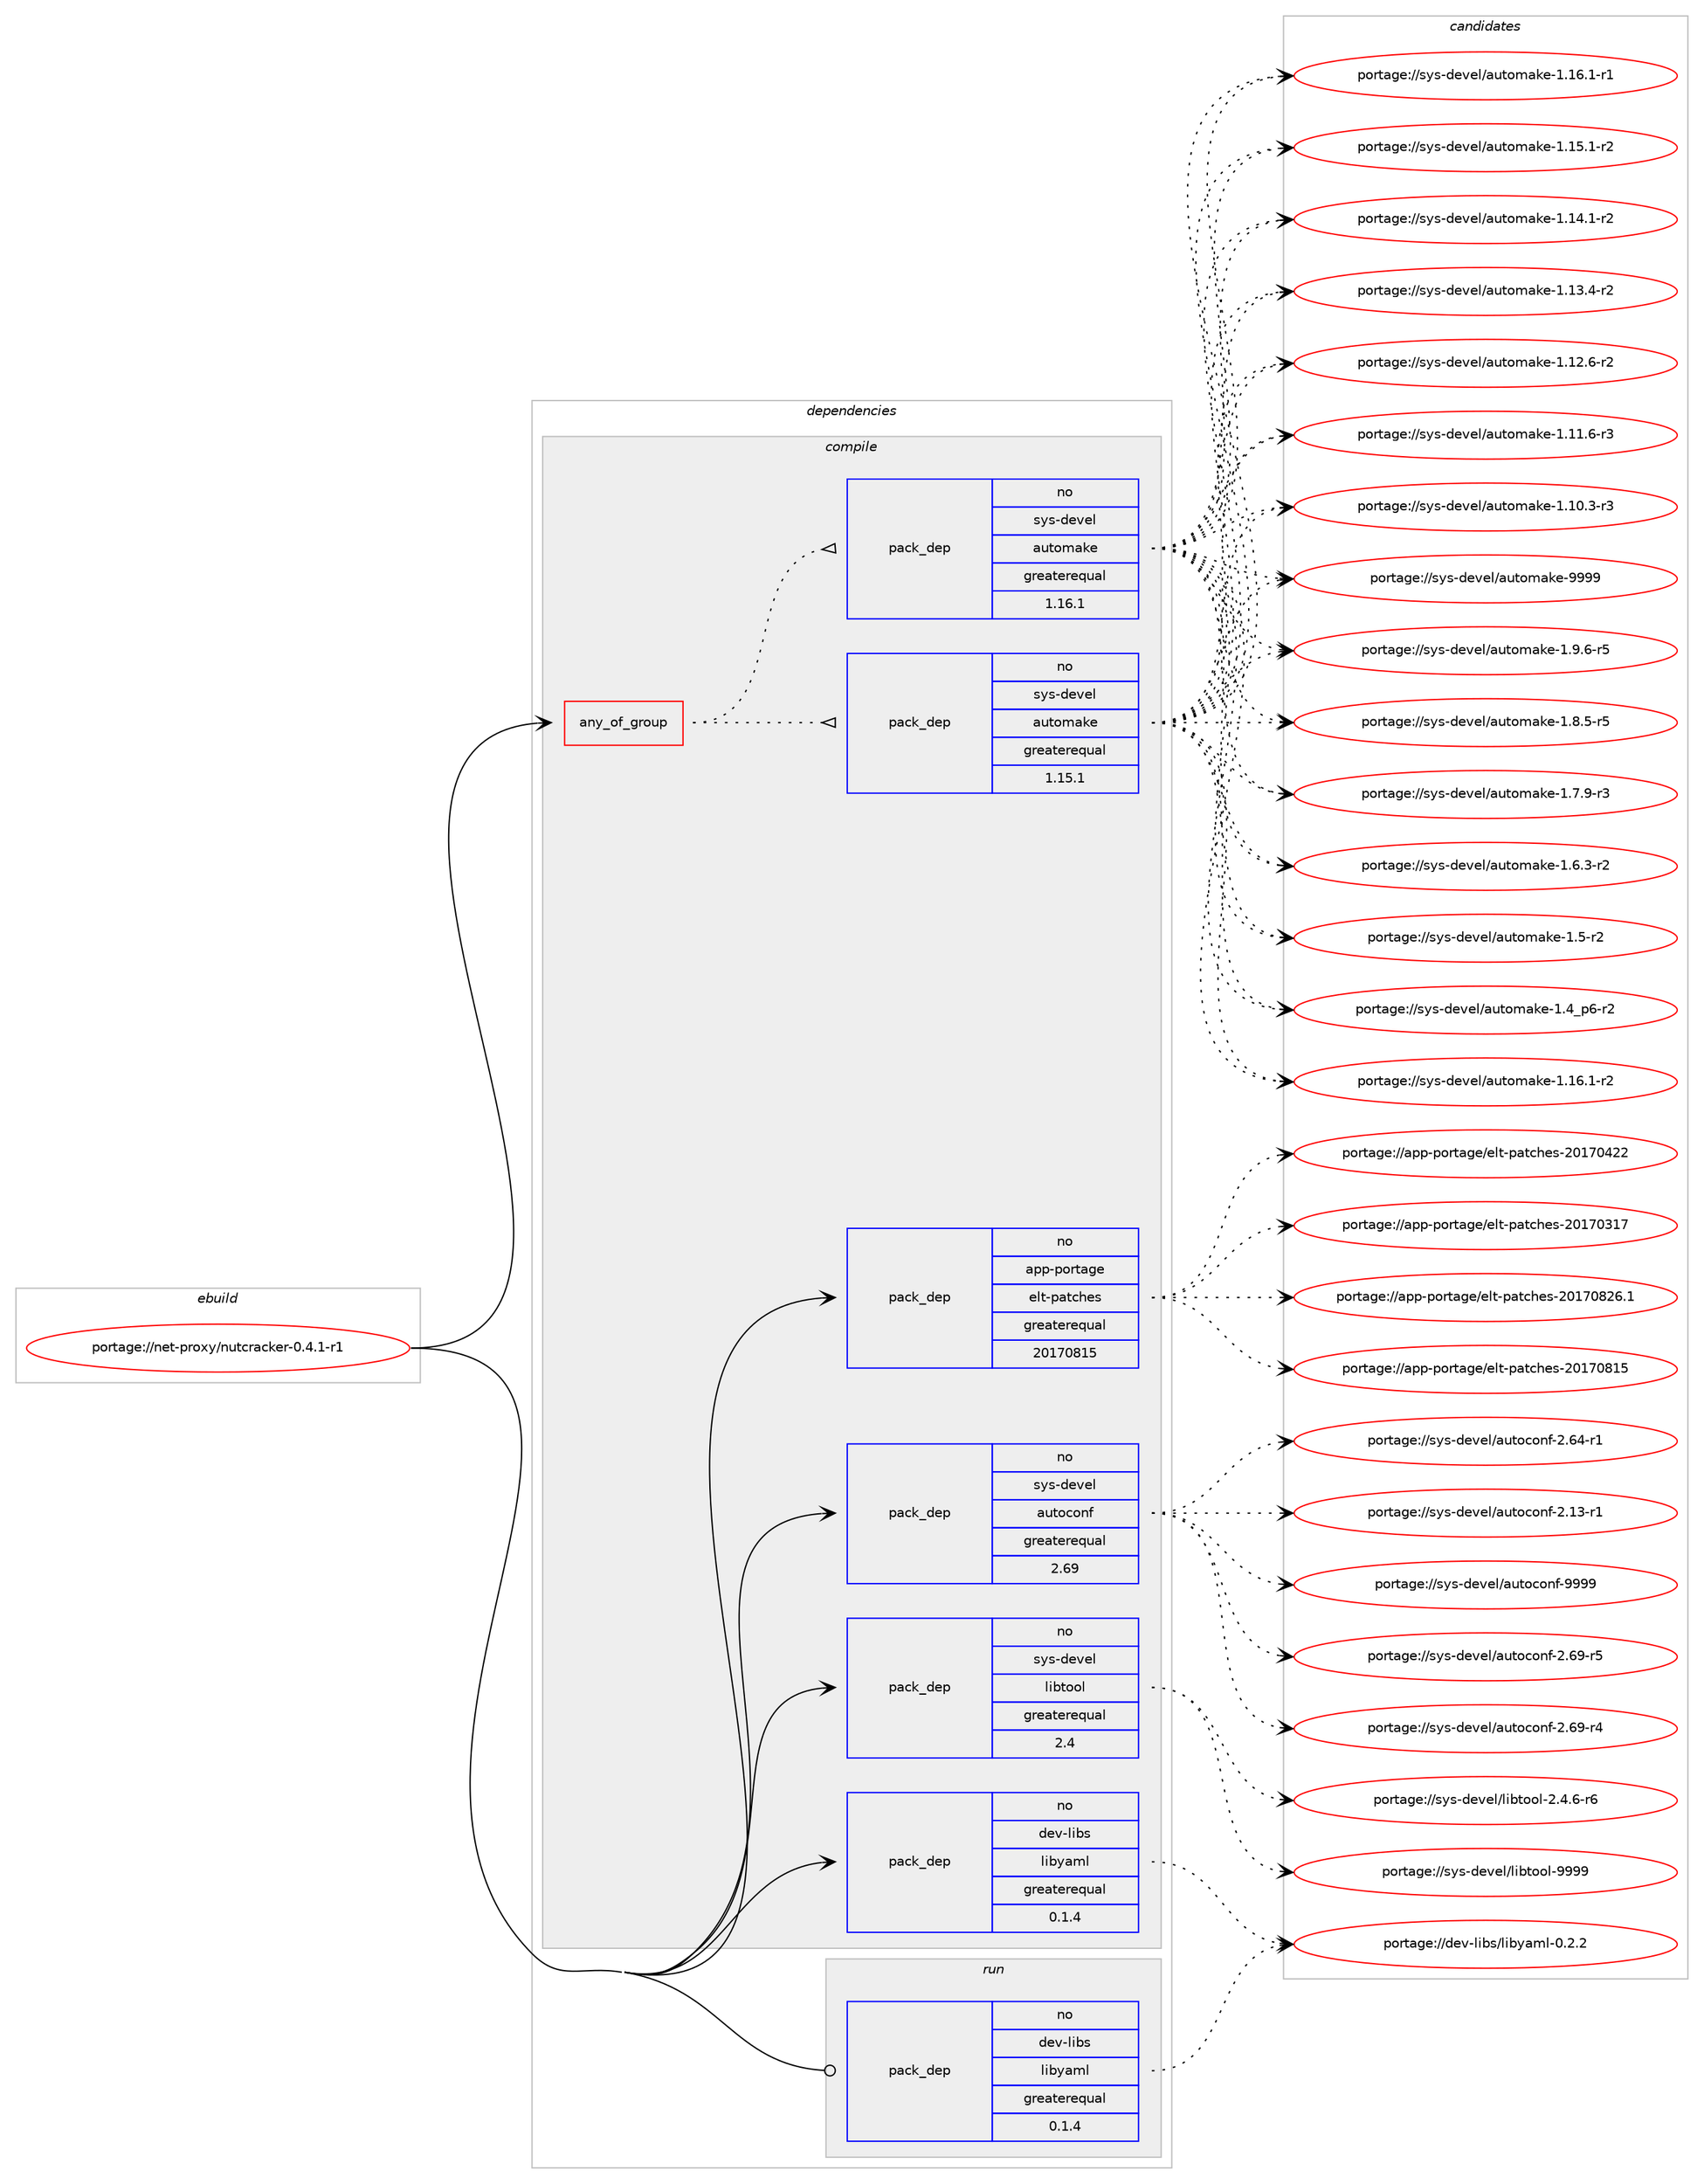 digraph prolog {

# *************
# Graph options
# *************

newrank=true;
concentrate=true;
compound=true;
graph [rankdir=LR,fontname=Helvetica,fontsize=10,ranksep=1.5];#, ranksep=2.5, nodesep=0.2];
edge  [arrowhead=vee];
node  [fontname=Helvetica,fontsize=10];

# **********
# The ebuild
# **********

subgraph cluster_leftcol {
color=gray;
rank=same;
label=<<i>ebuild</i>>;
id [label="portage://net-proxy/nutcracker-0.4.1-r1", color=red, width=4, href="../net-proxy/nutcracker-0.4.1-r1.svg"];
}

# ****************
# The dependencies
# ****************

subgraph cluster_midcol {
color=gray;
label=<<i>dependencies</i>>;
subgraph cluster_compile {
fillcolor="#eeeeee";
style=filled;
label=<<i>compile</i>>;
subgraph any1359 {
dependency71845 [label=<<TABLE BORDER="0" CELLBORDER="1" CELLSPACING="0" CELLPADDING="4"><TR><TD CELLPADDING="10">any_of_group</TD></TR></TABLE>>, shape=none, color=red];subgraph pack56025 {
dependency71846 [label=<<TABLE BORDER="0" CELLBORDER="1" CELLSPACING="0" CELLPADDING="4" WIDTH="220"><TR><TD ROWSPAN="6" CELLPADDING="30">pack_dep</TD></TR><TR><TD WIDTH="110">no</TD></TR><TR><TD>sys-devel</TD></TR><TR><TD>automake</TD></TR><TR><TD>greaterequal</TD></TR><TR><TD>1.16.1</TD></TR></TABLE>>, shape=none, color=blue];
}
dependency71845:e -> dependency71846:w [weight=20,style="dotted",arrowhead="oinv"];
subgraph pack56026 {
dependency71847 [label=<<TABLE BORDER="0" CELLBORDER="1" CELLSPACING="0" CELLPADDING="4" WIDTH="220"><TR><TD ROWSPAN="6" CELLPADDING="30">pack_dep</TD></TR><TR><TD WIDTH="110">no</TD></TR><TR><TD>sys-devel</TD></TR><TR><TD>automake</TD></TR><TR><TD>greaterequal</TD></TR><TR><TD>1.15.1</TD></TR></TABLE>>, shape=none, color=blue];
}
dependency71845:e -> dependency71847:w [weight=20,style="dotted",arrowhead="oinv"];
}
id:e -> dependency71845:w [weight=20,style="solid",arrowhead="vee"];
subgraph pack56027 {
dependency71848 [label=<<TABLE BORDER="0" CELLBORDER="1" CELLSPACING="0" CELLPADDING="4" WIDTH="220"><TR><TD ROWSPAN="6" CELLPADDING="30">pack_dep</TD></TR><TR><TD WIDTH="110">no</TD></TR><TR><TD>app-portage</TD></TR><TR><TD>elt-patches</TD></TR><TR><TD>greaterequal</TD></TR><TR><TD>20170815</TD></TR></TABLE>>, shape=none, color=blue];
}
id:e -> dependency71848:w [weight=20,style="solid",arrowhead="vee"];
subgraph pack56028 {
dependency71849 [label=<<TABLE BORDER="0" CELLBORDER="1" CELLSPACING="0" CELLPADDING="4" WIDTH="220"><TR><TD ROWSPAN="6" CELLPADDING="30">pack_dep</TD></TR><TR><TD WIDTH="110">no</TD></TR><TR><TD>dev-libs</TD></TR><TR><TD>libyaml</TD></TR><TR><TD>greaterequal</TD></TR><TR><TD>0.1.4</TD></TR></TABLE>>, shape=none, color=blue];
}
id:e -> dependency71849:w [weight=20,style="solid",arrowhead="vee"];
subgraph pack56029 {
dependency71850 [label=<<TABLE BORDER="0" CELLBORDER="1" CELLSPACING="0" CELLPADDING="4" WIDTH="220"><TR><TD ROWSPAN="6" CELLPADDING="30">pack_dep</TD></TR><TR><TD WIDTH="110">no</TD></TR><TR><TD>sys-devel</TD></TR><TR><TD>autoconf</TD></TR><TR><TD>greaterequal</TD></TR><TR><TD>2.69</TD></TR></TABLE>>, shape=none, color=blue];
}
id:e -> dependency71850:w [weight=20,style="solid",arrowhead="vee"];
subgraph pack56030 {
dependency71851 [label=<<TABLE BORDER="0" CELLBORDER="1" CELLSPACING="0" CELLPADDING="4" WIDTH="220"><TR><TD ROWSPAN="6" CELLPADDING="30">pack_dep</TD></TR><TR><TD WIDTH="110">no</TD></TR><TR><TD>sys-devel</TD></TR><TR><TD>libtool</TD></TR><TR><TD>greaterequal</TD></TR><TR><TD>2.4</TD></TR></TABLE>>, shape=none, color=blue];
}
id:e -> dependency71851:w [weight=20,style="solid",arrowhead="vee"];
}
subgraph cluster_compileandrun {
fillcolor="#eeeeee";
style=filled;
label=<<i>compile and run</i>>;
}
subgraph cluster_run {
fillcolor="#eeeeee";
style=filled;
label=<<i>run</i>>;
subgraph pack56031 {
dependency71852 [label=<<TABLE BORDER="0" CELLBORDER="1" CELLSPACING="0" CELLPADDING="4" WIDTH="220"><TR><TD ROWSPAN="6" CELLPADDING="30">pack_dep</TD></TR><TR><TD WIDTH="110">no</TD></TR><TR><TD>dev-libs</TD></TR><TR><TD>libyaml</TD></TR><TR><TD>greaterequal</TD></TR><TR><TD>0.1.4</TD></TR></TABLE>>, shape=none, color=blue];
}
id:e -> dependency71852:w [weight=20,style="solid",arrowhead="odot"];
}
}

# **************
# The candidates
# **************

subgraph cluster_choices {
rank=same;
color=gray;
label=<<i>candidates</i>>;

subgraph choice56025 {
color=black;
nodesep=1;
choice115121115451001011181011084797117116111109971071014557575757 [label="portage://sys-devel/automake-9999", color=red, width=4,href="../sys-devel/automake-9999.svg"];
choice115121115451001011181011084797117116111109971071014549465746544511453 [label="portage://sys-devel/automake-1.9.6-r5", color=red, width=4,href="../sys-devel/automake-1.9.6-r5.svg"];
choice115121115451001011181011084797117116111109971071014549465646534511453 [label="portage://sys-devel/automake-1.8.5-r5", color=red, width=4,href="../sys-devel/automake-1.8.5-r5.svg"];
choice115121115451001011181011084797117116111109971071014549465546574511451 [label="portage://sys-devel/automake-1.7.9-r3", color=red, width=4,href="../sys-devel/automake-1.7.9-r3.svg"];
choice115121115451001011181011084797117116111109971071014549465446514511450 [label="portage://sys-devel/automake-1.6.3-r2", color=red, width=4,href="../sys-devel/automake-1.6.3-r2.svg"];
choice11512111545100101118101108479711711611110997107101454946534511450 [label="portage://sys-devel/automake-1.5-r2", color=red, width=4,href="../sys-devel/automake-1.5-r2.svg"];
choice115121115451001011181011084797117116111109971071014549465295112544511450 [label="portage://sys-devel/automake-1.4_p6-r2", color=red, width=4,href="../sys-devel/automake-1.4_p6-r2.svg"];
choice11512111545100101118101108479711711611110997107101454946495446494511450 [label="portage://sys-devel/automake-1.16.1-r2", color=red, width=4,href="../sys-devel/automake-1.16.1-r2.svg"];
choice11512111545100101118101108479711711611110997107101454946495446494511449 [label="portage://sys-devel/automake-1.16.1-r1", color=red, width=4,href="../sys-devel/automake-1.16.1-r1.svg"];
choice11512111545100101118101108479711711611110997107101454946495346494511450 [label="portage://sys-devel/automake-1.15.1-r2", color=red, width=4,href="../sys-devel/automake-1.15.1-r2.svg"];
choice11512111545100101118101108479711711611110997107101454946495246494511450 [label="portage://sys-devel/automake-1.14.1-r2", color=red, width=4,href="../sys-devel/automake-1.14.1-r2.svg"];
choice11512111545100101118101108479711711611110997107101454946495146524511450 [label="portage://sys-devel/automake-1.13.4-r2", color=red, width=4,href="../sys-devel/automake-1.13.4-r2.svg"];
choice11512111545100101118101108479711711611110997107101454946495046544511450 [label="portage://sys-devel/automake-1.12.6-r2", color=red, width=4,href="../sys-devel/automake-1.12.6-r2.svg"];
choice11512111545100101118101108479711711611110997107101454946494946544511451 [label="portage://sys-devel/automake-1.11.6-r3", color=red, width=4,href="../sys-devel/automake-1.11.6-r3.svg"];
choice11512111545100101118101108479711711611110997107101454946494846514511451 [label="portage://sys-devel/automake-1.10.3-r3", color=red, width=4,href="../sys-devel/automake-1.10.3-r3.svg"];
dependency71846:e -> choice115121115451001011181011084797117116111109971071014557575757:w [style=dotted,weight="100"];
dependency71846:e -> choice115121115451001011181011084797117116111109971071014549465746544511453:w [style=dotted,weight="100"];
dependency71846:e -> choice115121115451001011181011084797117116111109971071014549465646534511453:w [style=dotted,weight="100"];
dependency71846:e -> choice115121115451001011181011084797117116111109971071014549465546574511451:w [style=dotted,weight="100"];
dependency71846:e -> choice115121115451001011181011084797117116111109971071014549465446514511450:w [style=dotted,weight="100"];
dependency71846:e -> choice11512111545100101118101108479711711611110997107101454946534511450:w [style=dotted,weight="100"];
dependency71846:e -> choice115121115451001011181011084797117116111109971071014549465295112544511450:w [style=dotted,weight="100"];
dependency71846:e -> choice11512111545100101118101108479711711611110997107101454946495446494511450:w [style=dotted,weight="100"];
dependency71846:e -> choice11512111545100101118101108479711711611110997107101454946495446494511449:w [style=dotted,weight="100"];
dependency71846:e -> choice11512111545100101118101108479711711611110997107101454946495346494511450:w [style=dotted,weight="100"];
dependency71846:e -> choice11512111545100101118101108479711711611110997107101454946495246494511450:w [style=dotted,weight="100"];
dependency71846:e -> choice11512111545100101118101108479711711611110997107101454946495146524511450:w [style=dotted,weight="100"];
dependency71846:e -> choice11512111545100101118101108479711711611110997107101454946495046544511450:w [style=dotted,weight="100"];
dependency71846:e -> choice11512111545100101118101108479711711611110997107101454946494946544511451:w [style=dotted,weight="100"];
dependency71846:e -> choice11512111545100101118101108479711711611110997107101454946494846514511451:w [style=dotted,weight="100"];
}
subgraph choice56026 {
color=black;
nodesep=1;
choice115121115451001011181011084797117116111109971071014557575757 [label="portage://sys-devel/automake-9999", color=red, width=4,href="../sys-devel/automake-9999.svg"];
choice115121115451001011181011084797117116111109971071014549465746544511453 [label="portage://sys-devel/automake-1.9.6-r5", color=red, width=4,href="../sys-devel/automake-1.9.6-r5.svg"];
choice115121115451001011181011084797117116111109971071014549465646534511453 [label="portage://sys-devel/automake-1.8.5-r5", color=red, width=4,href="../sys-devel/automake-1.8.5-r5.svg"];
choice115121115451001011181011084797117116111109971071014549465546574511451 [label="portage://sys-devel/automake-1.7.9-r3", color=red, width=4,href="../sys-devel/automake-1.7.9-r3.svg"];
choice115121115451001011181011084797117116111109971071014549465446514511450 [label="portage://sys-devel/automake-1.6.3-r2", color=red, width=4,href="../sys-devel/automake-1.6.3-r2.svg"];
choice11512111545100101118101108479711711611110997107101454946534511450 [label="portage://sys-devel/automake-1.5-r2", color=red, width=4,href="../sys-devel/automake-1.5-r2.svg"];
choice115121115451001011181011084797117116111109971071014549465295112544511450 [label="portage://sys-devel/automake-1.4_p6-r2", color=red, width=4,href="../sys-devel/automake-1.4_p6-r2.svg"];
choice11512111545100101118101108479711711611110997107101454946495446494511450 [label="portage://sys-devel/automake-1.16.1-r2", color=red, width=4,href="../sys-devel/automake-1.16.1-r2.svg"];
choice11512111545100101118101108479711711611110997107101454946495446494511449 [label="portage://sys-devel/automake-1.16.1-r1", color=red, width=4,href="../sys-devel/automake-1.16.1-r1.svg"];
choice11512111545100101118101108479711711611110997107101454946495346494511450 [label="portage://sys-devel/automake-1.15.1-r2", color=red, width=4,href="../sys-devel/automake-1.15.1-r2.svg"];
choice11512111545100101118101108479711711611110997107101454946495246494511450 [label="portage://sys-devel/automake-1.14.1-r2", color=red, width=4,href="../sys-devel/automake-1.14.1-r2.svg"];
choice11512111545100101118101108479711711611110997107101454946495146524511450 [label="portage://sys-devel/automake-1.13.4-r2", color=red, width=4,href="../sys-devel/automake-1.13.4-r2.svg"];
choice11512111545100101118101108479711711611110997107101454946495046544511450 [label="portage://sys-devel/automake-1.12.6-r2", color=red, width=4,href="../sys-devel/automake-1.12.6-r2.svg"];
choice11512111545100101118101108479711711611110997107101454946494946544511451 [label="portage://sys-devel/automake-1.11.6-r3", color=red, width=4,href="../sys-devel/automake-1.11.6-r3.svg"];
choice11512111545100101118101108479711711611110997107101454946494846514511451 [label="portage://sys-devel/automake-1.10.3-r3", color=red, width=4,href="../sys-devel/automake-1.10.3-r3.svg"];
dependency71847:e -> choice115121115451001011181011084797117116111109971071014557575757:w [style=dotted,weight="100"];
dependency71847:e -> choice115121115451001011181011084797117116111109971071014549465746544511453:w [style=dotted,weight="100"];
dependency71847:e -> choice115121115451001011181011084797117116111109971071014549465646534511453:w [style=dotted,weight="100"];
dependency71847:e -> choice115121115451001011181011084797117116111109971071014549465546574511451:w [style=dotted,weight="100"];
dependency71847:e -> choice115121115451001011181011084797117116111109971071014549465446514511450:w [style=dotted,weight="100"];
dependency71847:e -> choice11512111545100101118101108479711711611110997107101454946534511450:w [style=dotted,weight="100"];
dependency71847:e -> choice115121115451001011181011084797117116111109971071014549465295112544511450:w [style=dotted,weight="100"];
dependency71847:e -> choice11512111545100101118101108479711711611110997107101454946495446494511450:w [style=dotted,weight="100"];
dependency71847:e -> choice11512111545100101118101108479711711611110997107101454946495446494511449:w [style=dotted,weight="100"];
dependency71847:e -> choice11512111545100101118101108479711711611110997107101454946495346494511450:w [style=dotted,weight="100"];
dependency71847:e -> choice11512111545100101118101108479711711611110997107101454946495246494511450:w [style=dotted,weight="100"];
dependency71847:e -> choice11512111545100101118101108479711711611110997107101454946495146524511450:w [style=dotted,weight="100"];
dependency71847:e -> choice11512111545100101118101108479711711611110997107101454946495046544511450:w [style=dotted,weight="100"];
dependency71847:e -> choice11512111545100101118101108479711711611110997107101454946494946544511451:w [style=dotted,weight="100"];
dependency71847:e -> choice11512111545100101118101108479711711611110997107101454946494846514511451:w [style=dotted,weight="100"];
}
subgraph choice56027 {
color=black;
nodesep=1;
choice971121124511211111411697103101471011081164511297116991041011154550484955485650544649 [label="portage://app-portage/elt-patches-20170826.1", color=red, width=4,href="../app-portage/elt-patches-20170826.1.svg"];
choice97112112451121111141169710310147101108116451129711699104101115455048495548564953 [label="portage://app-portage/elt-patches-20170815", color=red, width=4,href="../app-portage/elt-patches-20170815.svg"];
choice97112112451121111141169710310147101108116451129711699104101115455048495548525050 [label="portage://app-portage/elt-patches-20170422", color=red, width=4,href="../app-portage/elt-patches-20170422.svg"];
choice97112112451121111141169710310147101108116451129711699104101115455048495548514955 [label="portage://app-portage/elt-patches-20170317", color=red, width=4,href="../app-portage/elt-patches-20170317.svg"];
dependency71848:e -> choice971121124511211111411697103101471011081164511297116991041011154550484955485650544649:w [style=dotted,weight="100"];
dependency71848:e -> choice97112112451121111141169710310147101108116451129711699104101115455048495548564953:w [style=dotted,weight="100"];
dependency71848:e -> choice97112112451121111141169710310147101108116451129711699104101115455048495548525050:w [style=dotted,weight="100"];
dependency71848:e -> choice97112112451121111141169710310147101108116451129711699104101115455048495548514955:w [style=dotted,weight="100"];
}
subgraph choice56028 {
color=black;
nodesep=1;
choice1001011184510810598115471081059812197109108454846504650 [label="portage://dev-libs/libyaml-0.2.2", color=red, width=4,href="../dev-libs/libyaml-0.2.2.svg"];
dependency71849:e -> choice1001011184510810598115471081059812197109108454846504650:w [style=dotted,weight="100"];
}
subgraph choice56029 {
color=black;
nodesep=1;
choice115121115451001011181011084797117116111991111101024557575757 [label="portage://sys-devel/autoconf-9999", color=red, width=4,href="../sys-devel/autoconf-9999.svg"];
choice1151211154510010111810110847971171161119911111010245504654574511453 [label="portage://sys-devel/autoconf-2.69-r5", color=red, width=4,href="../sys-devel/autoconf-2.69-r5.svg"];
choice1151211154510010111810110847971171161119911111010245504654574511452 [label="portage://sys-devel/autoconf-2.69-r4", color=red, width=4,href="../sys-devel/autoconf-2.69-r4.svg"];
choice1151211154510010111810110847971171161119911111010245504654524511449 [label="portage://sys-devel/autoconf-2.64-r1", color=red, width=4,href="../sys-devel/autoconf-2.64-r1.svg"];
choice1151211154510010111810110847971171161119911111010245504649514511449 [label="portage://sys-devel/autoconf-2.13-r1", color=red, width=4,href="../sys-devel/autoconf-2.13-r1.svg"];
dependency71850:e -> choice115121115451001011181011084797117116111991111101024557575757:w [style=dotted,weight="100"];
dependency71850:e -> choice1151211154510010111810110847971171161119911111010245504654574511453:w [style=dotted,weight="100"];
dependency71850:e -> choice1151211154510010111810110847971171161119911111010245504654574511452:w [style=dotted,weight="100"];
dependency71850:e -> choice1151211154510010111810110847971171161119911111010245504654524511449:w [style=dotted,weight="100"];
dependency71850:e -> choice1151211154510010111810110847971171161119911111010245504649514511449:w [style=dotted,weight="100"];
}
subgraph choice56030 {
color=black;
nodesep=1;
choice1151211154510010111810110847108105981161111111084557575757 [label="portage://sys-devel/libtool-9999", color=red, width=4,href="../sys-devel/libtool-9999.svg"];
choice1151211154510010111810110847108105981161111111084550465246544511454 [label="portage://sys-devel/libtool-2.4.6-r6", color=red, width=4,href="../sys-devel/libtool-2.4.6-r6.svg"];
dependency71851:e -> choice1151211154510010111810110847108105981161111111084557575757:w [style=dotted,weight="100"];
dependency71851:e -> choice1151211154510010111810110847108105981161111111084550465246544511454:w [style=dotted,weight="100"];
}
subgraph choice56031 {
color=black;
nodesep=1;
choice1001011184510810598115471081059812197109108454846504650 [label="portage://dev-libs/libyaml-0.2.2", color=red, width=4,href="../dev-libs/libyaml-0.2.2.svg"];
dependency71852:e -> choice1001011184510810598115471081059812197109108454846504650:w [style=dotted,weight="100"];
}
}

}
